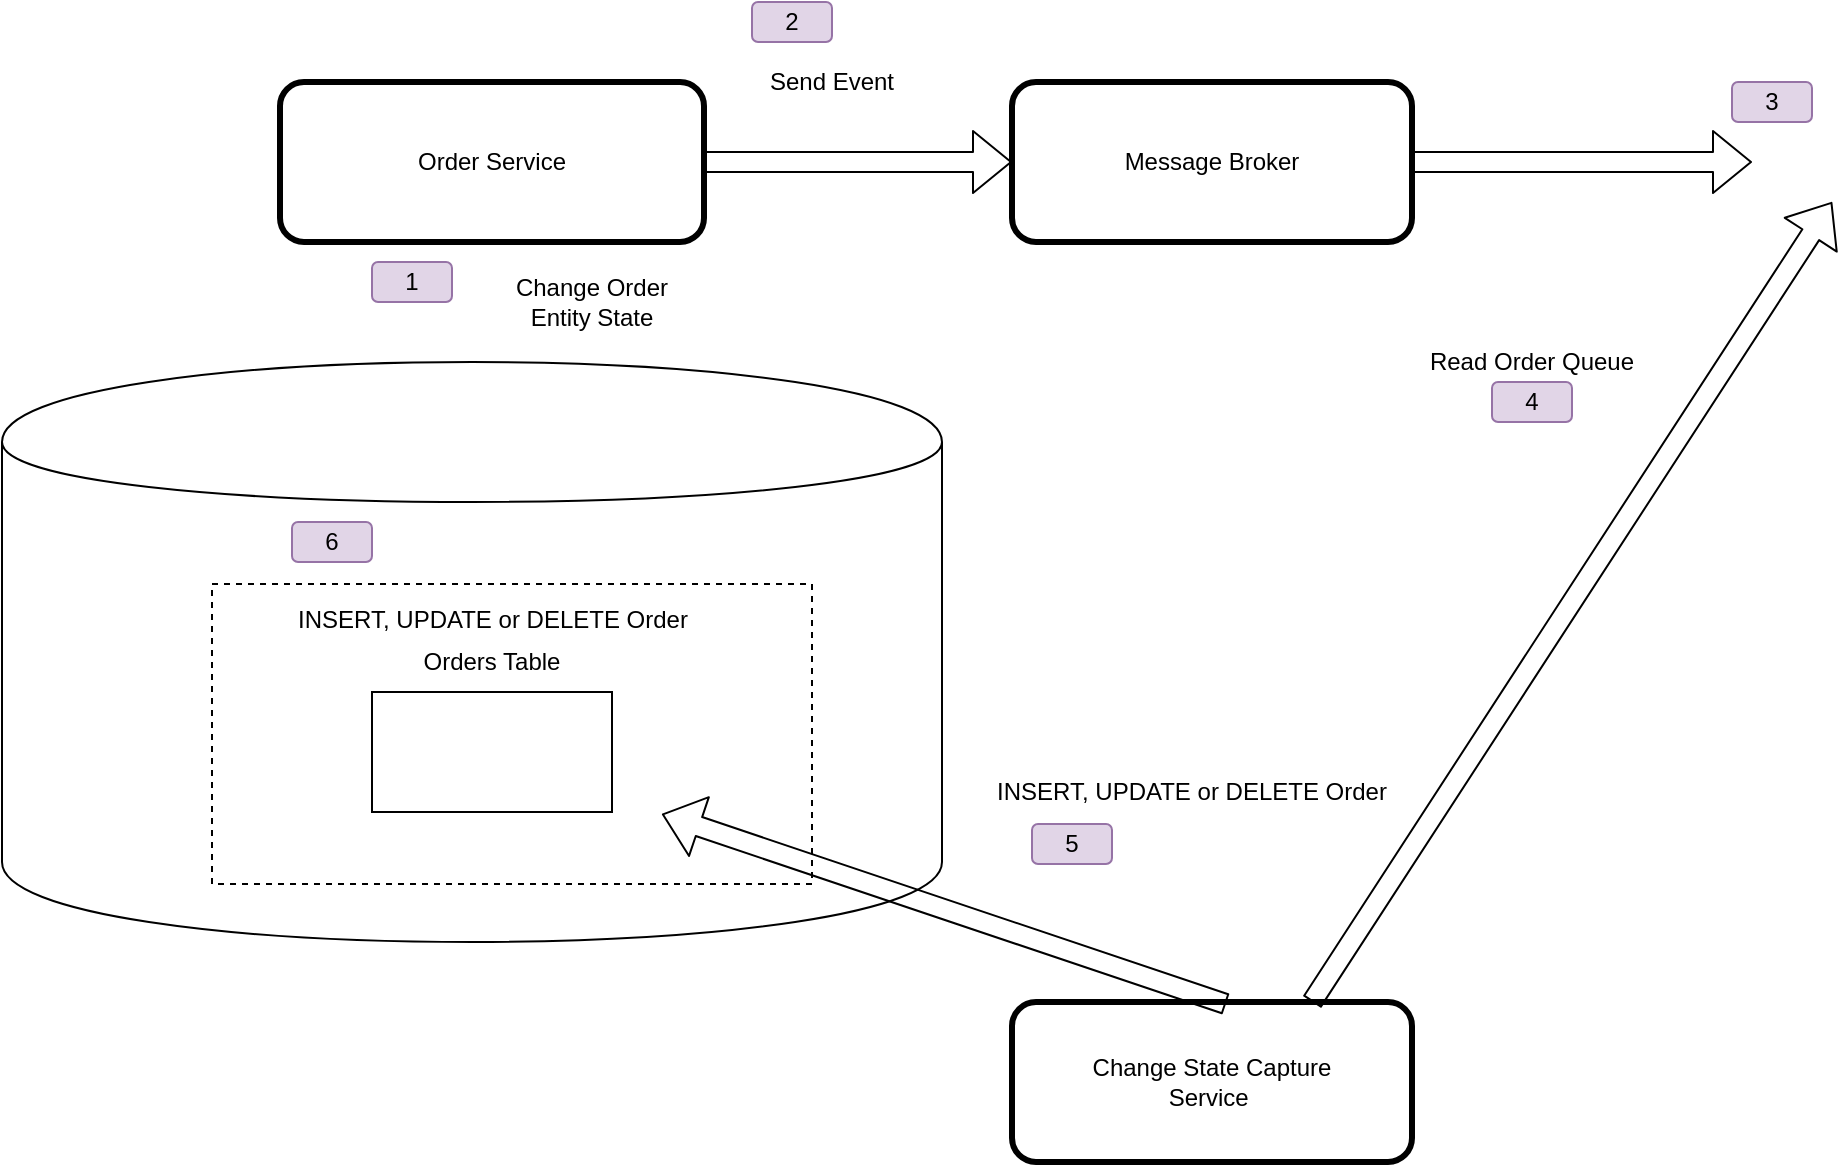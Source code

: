 <mxfile version="10.5.5" type="google"><diagram id="W6qxnCem63UgDCRtyDp7" name="Page-1"><mxGraphModel dx="1398" dy="779" grid="1" gridSize="10" guides="1" tooltips="1" connect="1" arrows="1" fold="1" page="1" pageScale="1" pageWidth="1169" pageHeight="827" math="0" shadow="0"><root><mxCell id="0"/><mxCell id="1" parent="0"/><mxCell id="I1TLmsVYxdumqUkPWjJ2-1" value="" style="shape=cylinder;whiteSpace=wrap;html=1;boundedLbl=1;backgroundOutline=1;" parent="1" vertex="1"><mxGeometry x="165" y="350" width="470" height="290" as="geometry"/></mxCell><mxCell id="I1TLmsVYxdumqUkPWjJ2-3" value="" style="rounded=0;whiteSpace=wrap;html=1;" parent="1" vertex="1"><mxGeometry x="350" y="515" width="120" height="60" as="geometry"/></mxCell><mxCell id="I1TLmsVYxdumqUkPWjJ2-4" value="Orders Table" style="text;html=1;strokeColor=none;fillColor=none;align=center;verticalAlign=middle;whiteSpace=wrap;rounded=0;" parent="1" vertex="1"><mxGeometry x="370" y="490" width="80" height="20" as="geometry"/></mxCell><mxCell id="I1TLmsVYxdumqUkPWjJ2-7" value="" style="rounded=0;whiteSpace=wrap;html=1;fillColor=none;dashed=1;" parent="1" vertex="1"><mxGeometry x="270" y="461" width="300" height="150" as="geometry"/></mxCell><mxCell id="I1TLmsVYxdumqUkPWjJ2-8" value="INSERT, UPDATE or DELETE Order" style="text;html=1;strokeColor=none;fillColor=none;align=center;verticalAlign=middle;whiteSpace=wrap;rounded=0;dashed=1;" parent="1" vertex="1"><mxGeometry x="287.5" y="470" width="245" height="18" as="geometry"/></mxCell><mxCell id="I1TLmsVYxdumqUkPWjJ2-11" value="Order Service" style="rounded=1;whiteSpace=wrap;html=1;fillColor=none;strokeWidth=3;" parent="1" vertex="1"><mxGeometry x="304" y="210" width="212" height="80" as="geometry"/></mxCell><mxCell id="I1TLmsVYxdumqUkPWjJ2-13" value="Change Order Entity State" style="text;html=1;strokeColor=none;fillColor=none;align=center;verticalAlign=middle;whiteSpace=wrap;rounded=0;" parent="1" vertex="1"><mxGeometry x="415" y="310" width="90" height="20" as="geometry"/></mxCell><mxCell id="I1TLmsVYxdumqUkPWjJ2-14" value="Message Broker" style="rounded=1;whiteSpace=wrap;html=1;strokeWidth=3;fillColor=none;" parent="1" vertex="1"><mxGeometry x="670" y="210" width="200" height="80" as="geometry"/></mxCell><mxCell id="I1TLmsVYxdumqUkPWjJ2-20" value="" style="shape=flexArrow;endArrow=classic;html=1;exitX=1;exitY=0.5;exitDx=0;exitDy=0;" parent="1" source="I1TLmsVYxdumqUkPWjJ2-14" edge="1"><mxGeometry width="50" height="50" relative="1" as="geometry"><mxPoint x="920" y="270" as="sourcePoint"/><mxPoint x="1040" y="250" as="targetPoint"/></mxGeometry></mxCell><mxCell id="I1TLmsVYxdumqUkPWjJ2-21" value="Change State Capture&lt;br&gt;Service&amp;nbsp;" style="rounded=1;whiteSpace=wrap;html=1;strokeWidth=3;fillColor=none;" parent="1" vertex="1"><mxGeometry x="670" y="670" width="200" height="80" as="geometry"/></mxCell><mxCell id="I1TLmsVYxdumqUkPWjJ2-25" value="" style="shape=flexArrow;endArrow=classic;html=1;exitX=0.535;exitY=0.013;exitDx=0;exitDy=0;exitPerimeter=0;entryX=0.75;entryY=0.767;entryDx=0;entryDy=0;entryPerimeter=0;" parent="1" source="I1TLmsVYxdumqUkPWjJ2-21" target="I1TLmsVYxdumqUkPWjJ2-7" edge="1"><mxGeometry width="50" height="50" relative="1" as="geometry"><mxPoint x="390" y="820" as="sourcePoint"/><mxPoint x="610" y="660" as="targetPoint"/></mxGeometry></mxCell><mxCell id="I1TLmsVYxdumqUkPWjJ2-26" value="INSERT, UPDATE or DELETE Order" style="text;html=1;strokeColor=none;fillColor=none;align=center;verticalAlign=middle;whiteSpace=wrap;rounded=0;" parent="1" vertex="1"><mxGeometry x="660" y="555" width="200" height="20" as="geometry"/></mxCell><mxCell id="I1TLmsVYxdumqUkPWjJ2-27" value="" style="shape=flexArrow;endArrow=classic;html=1;exitX=0.75;exitY=0;exitDx=0;exitDy=0;" parent="1" source="I1TLmsVYxdumqUkPWjJ2-21" edge="1"><mxGeometry width="50" height="50" relative="1" as="geometry"><mxPoint x="793" y="560" as="sourcePoint"/><mxPoint x="1080" y="270" as="targetPoint"/></mxGeometry></mxCell><mxCell id="I1TLmsVYxdumqUkPWjJ2-28" value="Send Event" style="text;html=1;strokeColor=none;fillColor=none;align=center;verticalAlign=middle;whiteSpace=wrap;rounded=0;" parent="1" vertex="1"><mxGeometry x="535" y="200" width="90" height="20" as="geometry"/></mxCell><mxCell id="I1TLmsVYxdumqUkPWjJ2-29" value="1" style="text;html=1;strokeColor=#9673a6;fillColor=#e1d5e7;align=center;verticalAlign=middle;whiteSpace=wrap;rounded=1;" parent="1" vertex="1"><mxGeometry x="350" y="300" width="40" height="20" as="geometry"/></mxCell><mxCell id="I1TLmsVYxdumqUkPWjJ2-30" value="6" style="text;html=1;strokeColor=#9673a6;fillColor=#e1d5e7;align=center;verticalAlign=middle;whiteSpace=wrap;rounded=1;" parent="1" vertex="1"><mxGeometry x="310" y="430" width="40" height="20" as="geometry"/></mxCell><mxCell id="I1TLmsVYxdumqUkPWjJ2-32" value="3" style="text;html=1;strokeColor=#9673a6;fillColor=#e1d5e7;align=center;verticalAlign=middle;whiteSpace=wrap;rounded=1;" parent="1" vertex="1"><mxGeometry x="1030" y="210" width="40" height="20" as="geometry"/></mxCell><mxCell id="I1TLmsVYxdumqUkPWjJ2-33" value="5" style="text;html=1;strokeColor=#9673a6;fillColor=#e1d5e7;align=center;verticalAlign=middle;whiteSpace=wrap;rounded=1;" parent="1" vertex="1"><mxGeometry x="680" y="581" width="40" height="20" as="geometry"/></mxCell><mxCell id="I1TLmsVYxdumqUkPWjJ2-35" value="2" style="text;html=1;strokeColor=#9673a6;fillColor=#e1d5e7;align=center;verticalAlign=middle;whiteSpace=wrap;rounded=1;" parent="1" vertex="1"><mxGeometry x="540" y="170" width="40" height="20" as="geometry"/></mxCell><mxCell id="KKLIRgkGIlYaIqYJwfb4-1" value="" style="shape=flexArrow;endArrow=classic;html=1;exitX=1;exitY=0.5;exitDx=0;exitDy=0;" edge="1" parent="1"><mxGeometry width="50" height="50" relative="1" as="geometry"><mxPoint x="516" y="250" as="sourcePoint"/><mxPoint x="670" y="250" as="targetPoint"/></mxGeometry></mxCell><mxCell id="KKLIRgkGIlYaIqYJwfb4-3" value="Read Order Queue" style="text;html=1;strokeColor=none;fillColor=none;align=center;verticalAlign=middle;whiteSpace=wrap;rounded=0;" vertex="1" parent="1"><mxGeometry x="830" y="340" width="200" height="20" as="geometry"/></mxCell><mxCell id="KKLIRgkGIlYaIqYJwfb4-4" value="4" style="text;html=1;strokeColor=#9673a6;fillColor=#e1d5e7;align=center;verticalAlign=middle;whiteSpace=wrap;rounded=1;" vertex="1" parent="1"><mxGeometry x="910" y="360" width="40" height="20" as="geometry"/></mxCell></root></mxGraphModel></diagram></mxfile>